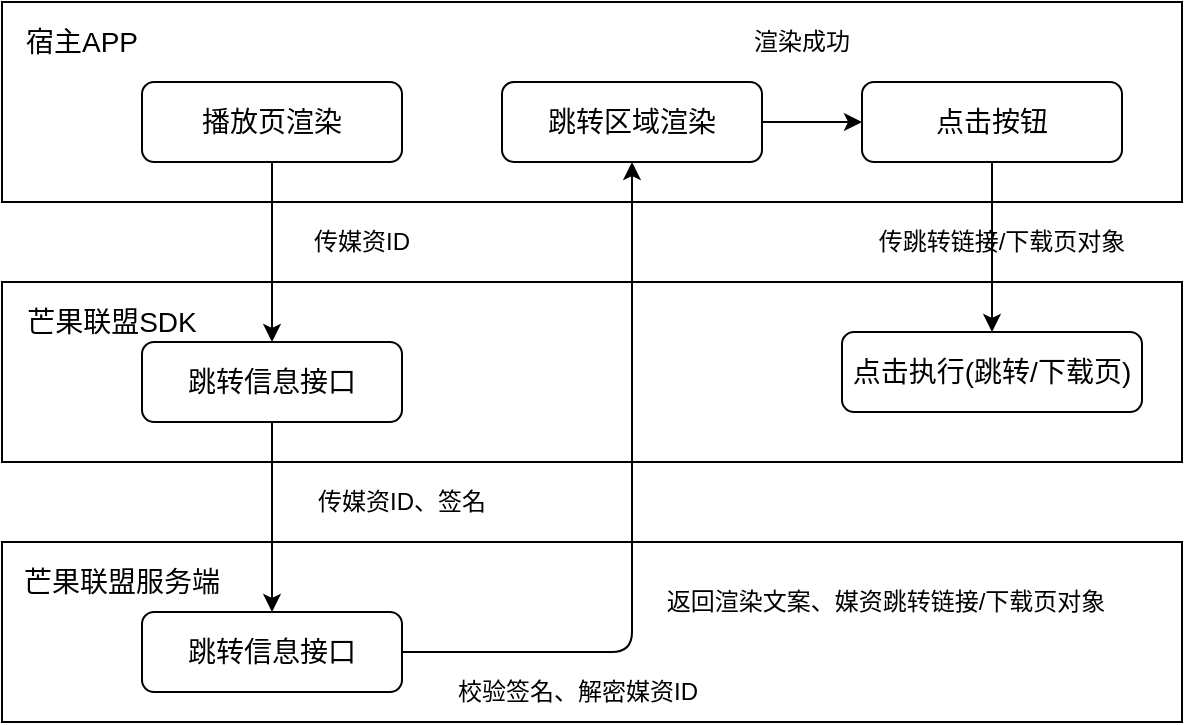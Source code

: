 <mxfile version="14.9.5" type="github">
  <diagram id="biyf5u_kkUFYCFqk9aqj" name="Page-1">
    <mxGraphModel dx="1555" dy="917" grid="1" gridSize="10" guides="1" tooltips="1" connect="1" arrows="1" fold="1" page="1" pageScale="1" pageWidth="827" pageHeight="1169" math="0" shadow="0">
      <root>
        <mxCell id="0" />
        <mxCell id="1" parent="0" />
        <mxCell id="gjs7eRomk5jv4FEa8ZRd-1" value="" style="rounded=0;whiteSpace=wrap;html=1;align=center;" vertex="1" parent="1">
          <mxGeometry x="150" y="240" width="590" height="100" as="geometry" />
        </mxCell>
        <mxCell id="gjs7eRomk5jv4FEa8ZRd-2" value="" style="rounded=0;whiteSpace=wrap;html=1;align=center;" vertex="1" parent="1">
          <mxGeometry x="150" y="380" width="590" height="90" as="geometry" />
        </mxCell>
        <mxCell id="gjs7eRomk5jv4FEa8ZRd-3" value="&lt;font style=&quot;font-size: 14px&quot;&gt;播放页渲染&lt;/font&gt;" style="rounded=1;whiteSpace=wrap;html=1;" vertex="1" parent="1">
          <mxGeometry x="220" y="280" width="130" height="40" as="geometry" />
        </mxCell>
        <mxCell id="gjs7eRomk5jv4FEa8ZRd-4" value="&lt;font style=&quot;font-size: 14px&quot;&gt;宿主APP&lt;/font&gt;" style="text;html=1;strokeColor=none;fillColor=none;align=center;verticalAlign=middle;whiteSpace=wrap;rounded=0;" vertex="1" parent="1">
          <mxGeometry x="160" y="250" width="60" height="20" as="geometry" />
        </mxCell>
        <mxCell id="gjs7eRomk5jv4FEa8ZRd-5" value="&lt;font style=&quot;font-size: 14px&quot;&gt;芒果联盟SDK&lt;/font&gt;" style="text;html=1;strokeColor=none;fillColor=none;align=center;verticalAlign=middle;whiteSpace=wrap;rounded=0;" vertex="1" parent="1">
          <mxGeometry x="160" y="390" width="90" height="20" as="geometry" />
        </mxCell>
        <mxCell id="gjs7eRomk5jv4FEa8ZRd-6" value="&lt;font style=&quot;font-size: 14px&quot;&gt;跳转信息接口&lt;/font&gt;" style="rounded=1;whiteSpace=wrap;html=1;" vertex="1" parent="1">
          <mxGeometry x="220" y="410" width="130" height="40" as="geometry" />
        </mxCell>
        <mxCell id="gjs7eRomk5jv4FEa8ZRd-7" value="" style="rounded=0;whiteSpace=wrap;html=1;align=center;" vertex="1" parent="1">
          <mxGeometry x="150" y="510" width="590" height="90" as="geometry" />
        </mxCell>
        <mxCell id="gjs7eRomk5jv4FEa8ZRd-8" value="&lt;font style=&quot;font-size: 14px&quot;&gt;芒果联盟服务端&lt;/font&gt;" style="text;html=1;strokeColor=none;fillColor=none;align=center;verticalAlign=middle;whiteSpace=wrap;rounded=0;" vertex="1" parent="1">
          <mxGeometry x="160" y="520" width="100" height="20" as="geometry" />
        </mxCell>
        <mxCell id="gjs7eRomk5jv4FEa8ZRd-9" value="&lt;font style=&quot;font-size: 14px&quot;&gt;跳转信息接口&lt;/font&gt;" style="rounded=1;whiteSpace=wrap;html=1;" vertex="1" parent="1">
          <mxGeometry x="220" y="545" width="130" height="40" as="geometry" />
        </mxCell>
        <mxCell id="gjs7eRomk5jv4FEa8ZRd-10" value="" style="endArrow=classic;html=1;exitX=0.5;exitY=1;exitDx=0;exitDy=0;entryX=0.5;entryY=0;entryDx=0;entryDy=0;" edge="1" parent="1" source="gjs7eRomk5jv4FEa8ZRd-3" target="gjs7eRomk5jv4FEa8ZRd-6">
          <mxGeometry width="50" height="50" relative="1" as="geometry">
            <mxPoint x="390" y="570" as="sourcePoint" />
            <mxPoint x="440" y="520" as="targetPoint" />
          </mxGeometry>
        </mxCell>
        <mxCell id="gjs7eRomk5jv4FEa8ZRd-12" value="" style="endArrow=classic;html=1;entryX=0.5;entryY=0;entryDx=0;entryDy=0;" edge="1" parent="1" target="gjs7eRomk5jv4FEa8ZRd-9">
          <mxGeometry width="50" height="50" relative="1" as="geometry">
            <mxPoint x="285" y="450" as="sourcePoint" />
            <mxPoint x="284.5" y="520" as="targetPoint" />
          </mxGeometry>
        </mxCell>
        <mxCell id="gjs7eRomk5jv4FEa8ZRd-13" value="&lt;font style=&quot;font-size: 14px&quot;&gt;跳转区域渲染&lt;/font&gt;" style="rounded=1;whiteSpace=wrap;html=1;" vertex="1" parent="1">
          <mxGeometry x="400" y="280" width="130" height="40" as="geometry" />
        </mxCell>
        <mxCell id="gjs7eRomk5jv4FEa8ZRd-14" value="&lt;font style=&quot;font-size: 14px&quot;&gt;点击按钮&lt;/font&gt;" style="rounded=1;whiteSpace=wrap;html=1;" vertex="1" parent="1">
          <mxGeometry x="580" y="280" width="130" height="40" as="geometry" />
        </mxCell>
        <mxCell id="gjs7eRomk5jv4FEa8ZRd-15" value="&lt;font style=&quot;font-size: 14px&quot;&gt;点击执行(跳转/下载页)&lt;/font&gt;" style="rounded=1;whiteSpace=wrap;html=1;" vertex="1" parent="1">
          <mxGeometry x="570" y="405" width="150" height="40" as="geometry" />
        </mxCell>
        <mxCell id="gjs7eRomk5jv4FEa8ZRd-16" value="" style="endArrow=classic;html=1;entryX=0.5;entryY=1;entryDx=0;entryDy=0;exitX=1;exitY=0.5;exitDx=0;exitDy=0;" edge="1" parent="1" source="gjs7eRomk5jv4FEa8ZRd-9" target="gjs7eRomk5jv4FEa8ZRd-13">
          <mxGeometry width="50" height="50" relative="1" as="geometry">
            <mxPoint x="295" y="460" as="sourcePoint" />
            <mxPoint x="295" y="555" as="targetPoint" />
            <Array as="points">
              <mxPoint x="465" y="565" />
            </Array>
          </mxGeometry>
        </mxCell>
        <mxCell id="gjs7eRomk5jv4FEa8ZRd-17" value="" style="endArrow=classic;html=1;exitX=1;exitY=0.5;exitDx=0;exitDy=0;entryX=0;entryY=0.5;entryDx=0;entryDy=0;" edge="1" parent="1" source="gjs7eRomk5jv4FEa8ZRd-13" target="gjs7eRomk5jv4FEa8ZRd-14">
          <mxGeometry width="50" height="50" relative="1" as="geometry">
            <mxPoint x="295" y="330" as="sourcePoint" />
            <mxPoint x="295" y="420" as="targetPoint" />
          </mxGeometry>
        </mxCell>
        <mxCell id="gjs7eRomk5jv4FEa8ZRd-18" value="" style="endArrow=classic;html=1;exitX=0.5;exitY=1;exitDx=0;exitDy=0;entryX=0.5;entryY=0;entryDx=0;entryDy=0;" edge="1" parent="1" source="gjs7eRomk5jv4FEa8ZRd-14" target="gjs7eRomk5jv4FEa8ZRd-15">
          <mxGeometry width="50" height="50" relative="1" as="geometry">
            <mxPoint x="305" y="340" as="sourcePoint" />
            <mxPoint x="305" y="430" as="targetPoint" />
          </mxGeometry>
        </mxCell>
        <mxCell id="gjs7eRomk5jv4FEa8ZRd-19" value="传媒资ID" style="text;html=1;strokeColor=none;fillColor=none;align=center;verticalAlign=middle;whiteSpace=wrap;rounded=0;" vertex="1" parent="1">
          <mxGeometry x="290" y="350" width="80" height="20" as="geometry" />
        </mxCell>
        <mxCell id="gjs7eRomk5jv4FEa8ZRd-20" value="传媒资ID、签名" style="text;html=1;strokeColor=none;fillColor=none;align=center;verticalAlign=middle;whiteSpace=wrap;rounded=0;" vertex="1" parent="1">
          <mxGeometry x="290" y="480" width="120" height="20" as="geometry" />
        </mxCell>
        <mxCell id="gjs7eRomk5jv4FEa8ZRd-21" value="&lt;font style=&quot;font-size: 12px&quot;&gt;校验签名、解密媒资ID&lt;/font&gt;" style="text;html=1;strokeColor=none;fillColor=none;align=center;verticalAlign=middle;whiteSpace=wrap;rounded=0;" vertex="1" parent="1">
          <mxGeometry x="310" y="575" width="256" height="20" as="geometry" />
        </mxCell>
        <mxCell id="gjs7eRomk5jv4FEa8ZRd-22" value="&lt;font style=&quot;font-size: 12px&quot;&gt;返回渲染文案、媒资跳转链接/下载页对象&lt;/font&gt;" style="text;html=1;strokeColor=none;fillColor=none;align=center;verticalAlign=middle;whiteSpace=wrap;rounded=0;" vertex="1" parent="1">
          <mxGeometry x="464" y="530" width="256" height="20" as="geometry" />
        </mxCell>
        <mxCell id="gjs7eRomk5jv4FEa8ZRd-23" value="渲染成功" style="text;html=1;strokeColor=none;fillColor=none;align=center;verticalAlign=middle;whiteSpace=wrap;rounded=0;" vertex="1" parent="1">
          <mxGeometry x="510" y="250" width="80" height="20" as="geometry" />
        </mxCell>
        <mxCell id="gjs7eRomk5jv4FEa8ZRd-24" value="传跳转链接/下载页对象" style="text;html=1;strokeColor=none;fillColor=none;align=center;verticalAlign=middle;whiteSpace=wrap;rounded=0;" vertex="1" parent="1">
          <mxGeometry x="580" y="350" width="140" height="20" as="geometry" />
        </mxCell>
      </root>
    </mxGraphModel>
  </diagram>
</mxfile>
